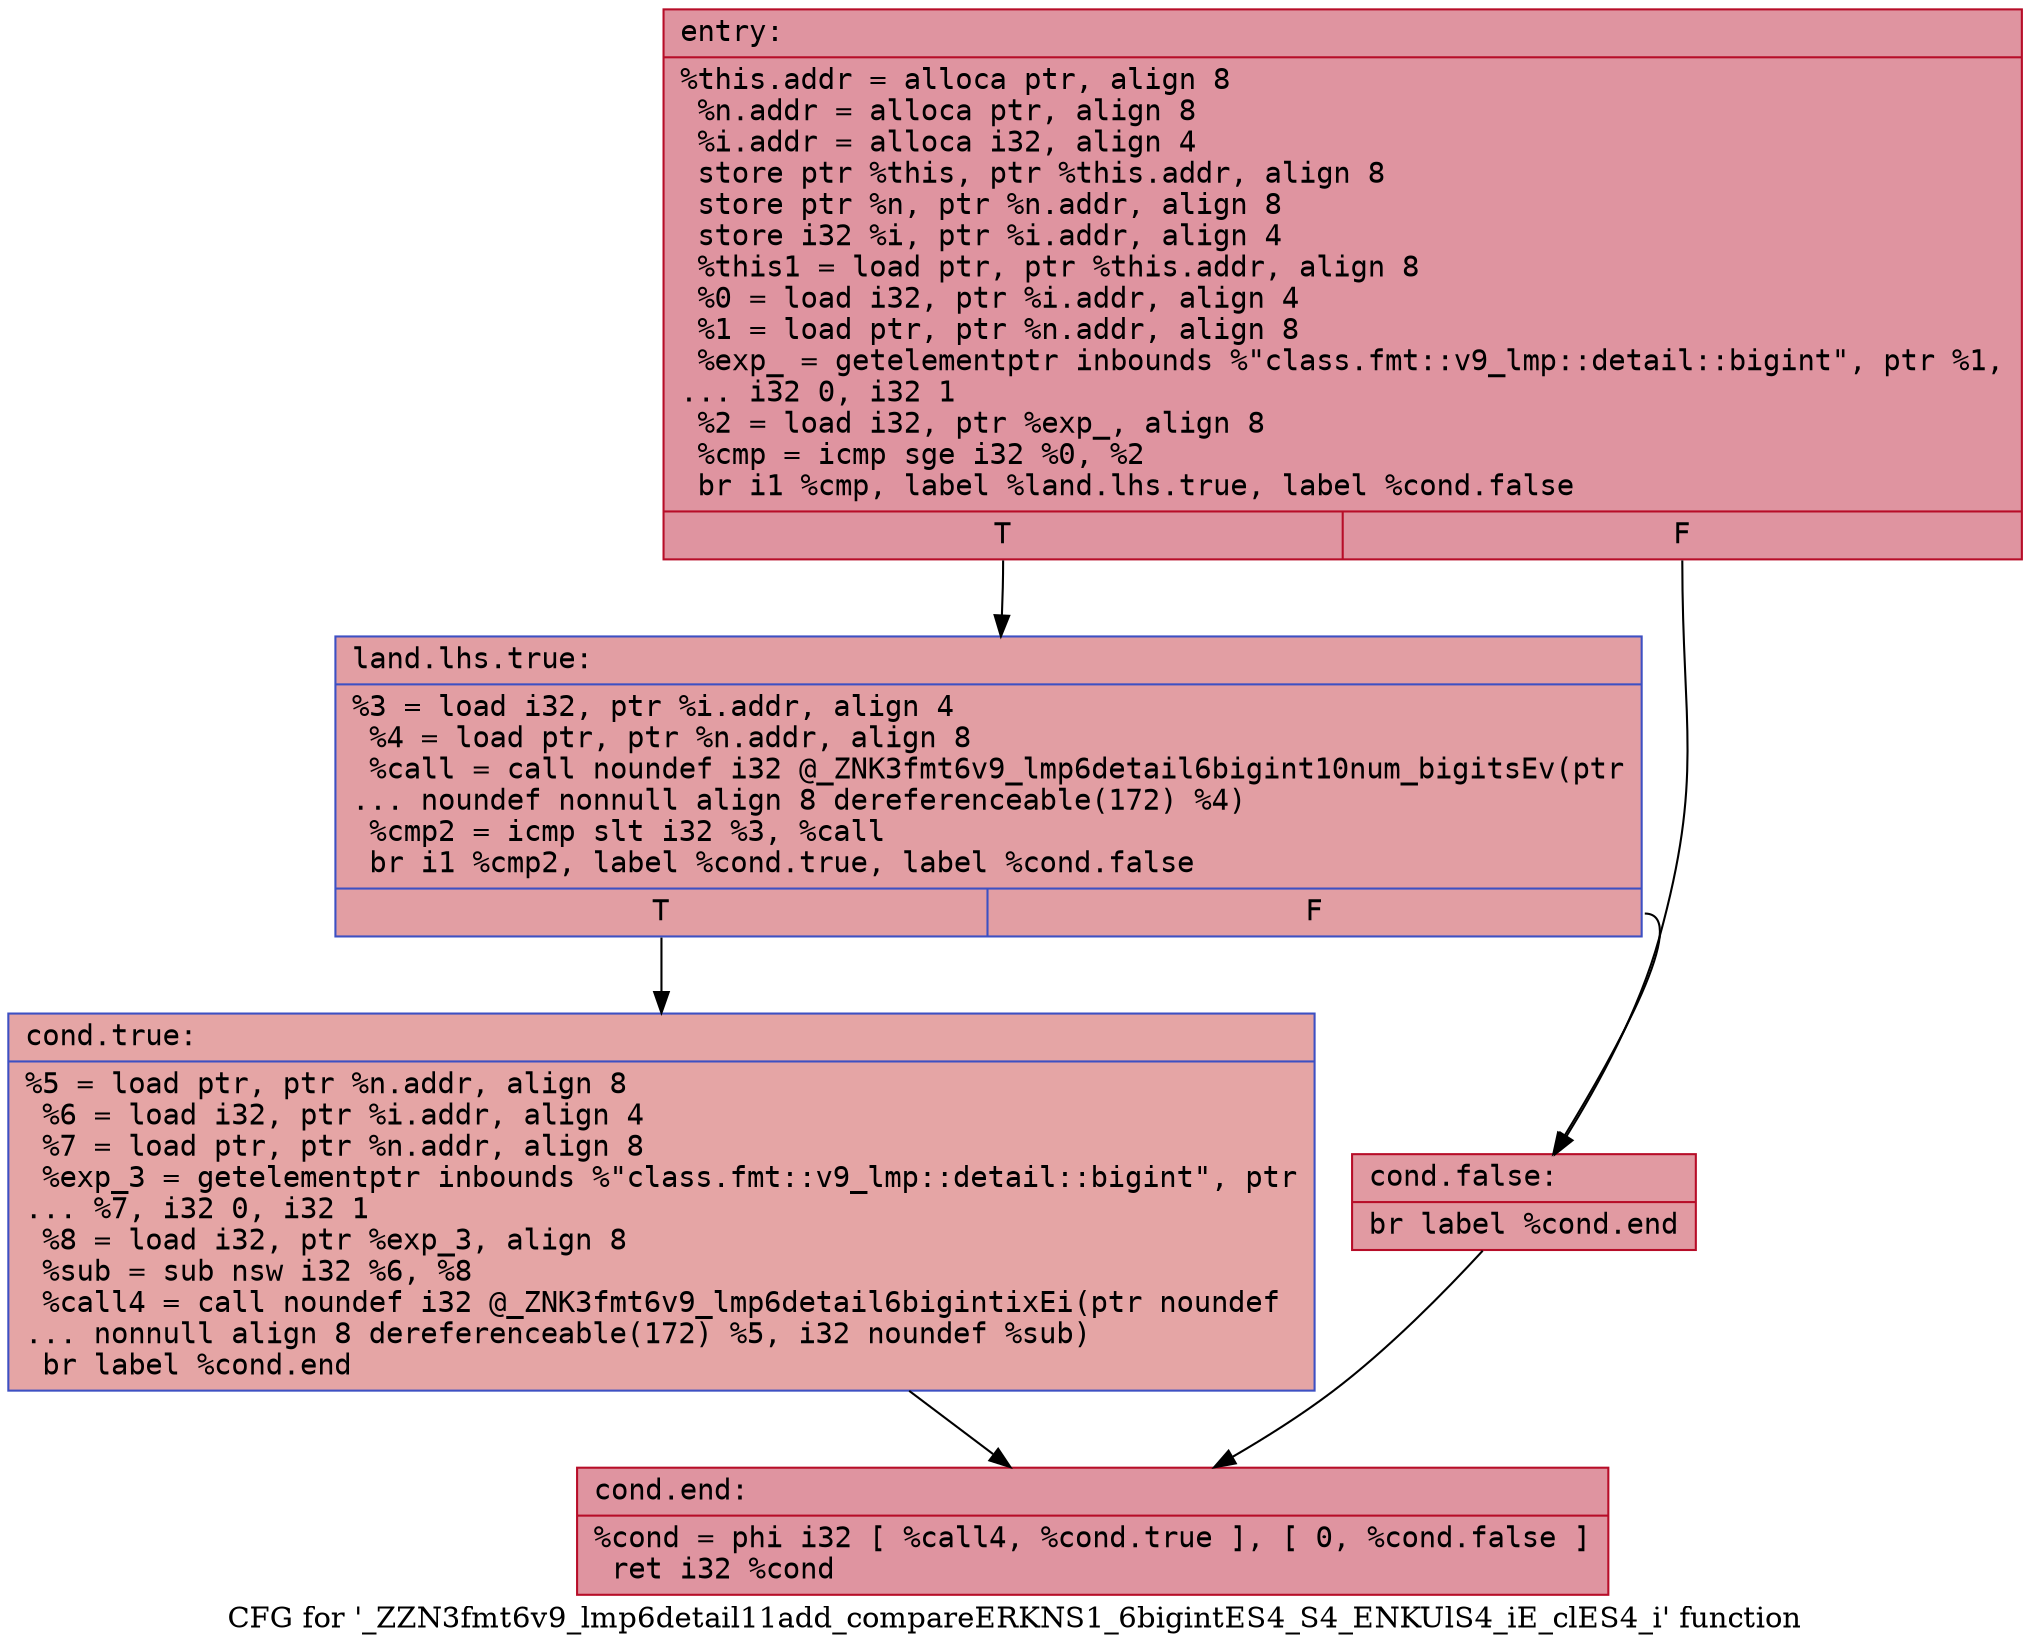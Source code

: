 digraph "CFG for '_ZZN3fmt6v9_lmp6detail11add_compareERKNS1_6bigintES4_S4_ENKUlS4_iE_clES4_i' function" {
	label="CFG for '_ZZN3fmt6v9_lmp6detail11add_compareERKNS1_6bigintES4_S4_ENKUlS4_iE_clES4_i' function";

	Node0x556bfec8d180 [shape=record,color="#b70d28ff", style=filled, fillcolor="#b70d2870" fontname="Courier",label="{entry:\l|  %this.addr = alloca ptr, align 8\l  %n.addr = alloca ptr, align 8\l  %i.addr = alloca i32, align 4\l  store ptr %this, ptr %this.addr, align 8\l  store ptr %n, ptr %n.addr, align 8\l  store i32 %i, ptr %i.addr, align 4\l  %this1 = load ptr, ptr %this.addr, align 8\l  %0 = load i32, ptr %i.addr, align 4\l  %1 = load ptr, ptr %n.addr, align 8\l  %exp_ = getelementptr inbounds %\"class.fmt::v9_lmp::detail::bigint\", ptr %1,\l... i32 0, i32 1\l  %2 = load i32, ptr %exp_, align 8\l  %cmp = icmp sge i32 %0, %2\l  br i1 %cmp, label %land.lhs.true, label %cond.false\l|{<s0>T|<s1>F}}"];
	Node0x556bfec8d180:s0 -> Node0x556bfec8d8a0[tooltip="entry -> land.lhs.true\nProbability 50.00%" ];
	Node0x556bfec8d180:s1 -> Node0x556bfec8d920[tooltip="entry -> cond.false\nProbability 50.00%" ];
	Node0x556bfec8d8a0 [shape=record,color="#3d50c3ff", style=filled, fillcolor="#be242e70" fontname="Courier",label="{land.lhs.true:\l|  %3 = load i32, ptr %i.addr, align 4\l  %4 = load ptr, ptr %n.addr, align 8\l  %call = call noundef i32 @_ZNK3fmt6v9_lmp6detail6bigint10num_bigitsEv(ptr\l... noundef nonnull align 8 dereferenceable(172) %4)\l  %cmp2 = icmp slt i32 %3, %call\l  br i1 %cmp2, label %cond.true, label %cond.false\l|{<s0>T|<s1>F}}"];
	Node0x556bfec8d8a0:s0 -> Node0x556bfec8deb0[tooltip="land.lhs.true -> cond.true\nProbability 50.00%" ];
	Node0x556bfec8d8a0:s1 -> Node0x556bfec8d920[tooltip="land.lhs.true -> cond.false\nProbability 50.00%" ];
	Node0x556bfec8deb0 [shape=record,color="#3d50c3ff", style=filled, fillcolor="#c5333470" fontname="Courier",label="{cond.true:\l|  %5 = load ptr, ptr %n.addr, align 8\l  %6 = load i32, ptr %i.addr, align 4\l  %7 = load ptr, ptr %n.addr, align 8\l  %exp_3 = getelementptr inbounds %\"class.fmt::v9_lmp::detail::bigint\", ptr\l... %7, i32 0, i32 1\l  %8 = load i32, ptr %exp_3, align 8\l  %sub = sub nsw i32 %6, %8\l  %call4 = call noundef i32 @_ZNK3fmt6v9_lmp6detail6bigintixEi(ptr noundef\l... nonnull align 8 dereferenceable(172) %5, i32 noundef %sub)\l  br label %cond.end\l}"];
	Node0x556bfec8deb0 -> Node0x556bfec8e520[tooltip="cond.true -> cond.end\nProbability 100.00%" ];
	Node0x556bfec8d920 [shape=record,color="#b70d28ff", style=filled, fillcolor="#bb1b2c70" fontname="Courier",label="{cond.false:\l|  br label %cond.end\l}"];
	Node0x556bfec8d920 -> Node0x556bfec8e520[tooltip="cond.false -> cond.end\nProbability 100.00%" ];
	Node0x556bfec8e520 [shape=record,color="#b70d28ff", style=filled, fillcolor="#b70d2870" fontname="Courier",label="{cond.end:\l|  %cond = phi i32 [ %call4, %cond.true ], [ 0, %cond.false ]\l  ret i32 %cond\l}"];
}
